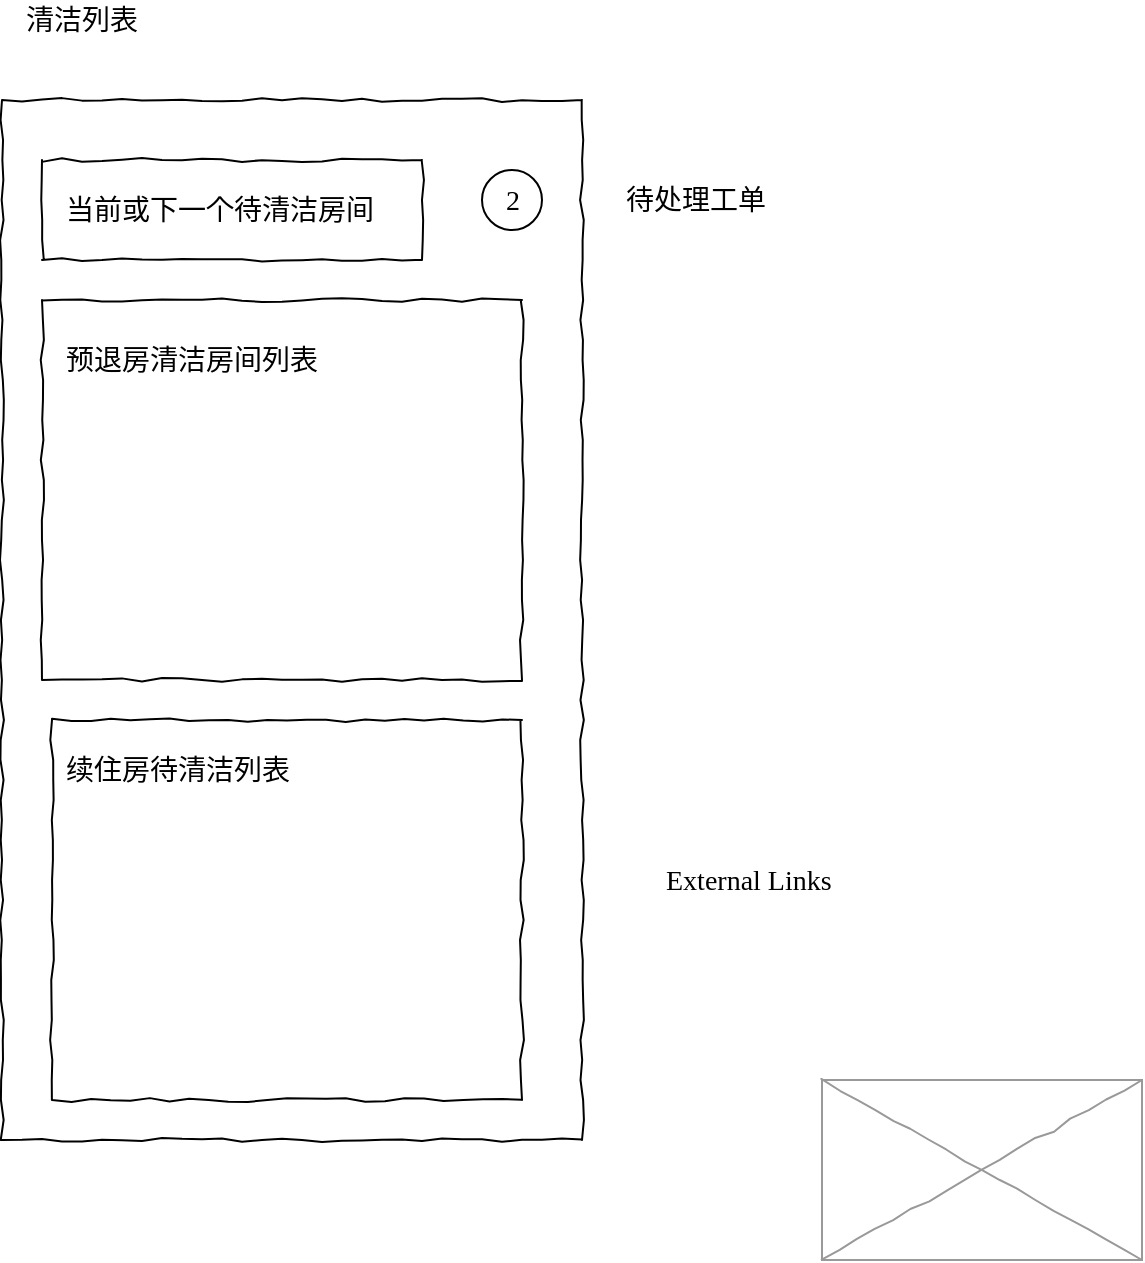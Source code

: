 <mxfile version="24.8.6">
  <diagram name="Page-1" id="03018318-947c-dd8e-b7a3-06fadd420f32">
    <mxGraphModel dx="794" dy="454" grid="1" gridSize="10" guides="1" tooltips="1" connect="1" arrows="1" fold="1" page="1" pageScale="1" pageWidth="1100" pageHeight="850" background="#ffffff" math="0" shadow="0">
      <root>
        <mxCell id="0" />
        <mxCell id="1" parent="0" />
        <mxCell id="677b7b8949515195-8" value="" style="whiteSpace=wrap;html=1;rounded=0;shadow=0;labelBackgroundColor=none;strokeWidth=1;fillColor=none;fontFamily=Verdana;fontSize=12;align=center;comic=1;" parent="1" vertex="1">
          <mxGeometry x="140" y="100" width="290" height="520" as="geometry" />
        </mxCell>
        <mxCell id="677b7b8949515195-16" value="" style="verticalLabelPosition=bottom;shadow=0;dashed=0;align=center;html=1;verticalAlign=top;strokeWidth=1;shape=mxgraph.mockup.graphics.simpleIcon;strokeColor=#999999;rounded=0;labelBackgroundColor=none;fontFamily=Verdana;fontSize=14;fontColor=#000000;comic=1;" parent="1" vertex="1">
          <mxGeometry x="550" y="590" width="160" height="90" as="geometry" />
        </mxCell>
        <mxCell id="677b7b8949515195-26" value="" style="whiteSpace=wrap;html=1;rounded=0;shadow=0;labelBackgroundColor=none;strokeWidth=1;fillColor=none;fontFamily=Verdana;fontSize=12;align=center;comic=1;" parent="1" vertex="1">
          <mxGeometry x="160" y="130" width="190" height="50" as="geometry" />
        </mxCell>
        <mxCell id="677b7b8949515195-42" value="续住房待清洁列表" style="text;html=1;points=[];align=left;verticalAlign=top;spacingTop=-4;fontSize=14;fontFamily=Verdana" parent="1" vertex="1">
          <mxGeometry x="170" y="425" width="170" height="20" as="geometry" />
        </mxCell>
        <mxCell id="IsQN9QvUP5Gz4JQWrJj--1" value="" style="whiteSpace=wrap;html=1;rounded=0;shadow=0;labelBackgroundColor=none;strokeWidth=1;fillColor=none;fontFamily=Verdana;fontSize=12;align=center;comic=1;" vertex="1" parent="1">
          <mxGeometry x="165" y="410" width="235" height="190" as="geometry" />
        </mxCell>
        <mxCell id="IsQN9QvUP5Gz4JQWrJj--2" value="" style="whiteSpace=wrap;html=1;rounded=0;shadow=0;labelBackgroundColor=none;strokeWidth=1;fillColor=none;fontFamily=Verdana;fontSize=12;align=center;comic=1;" vertex="1" parent="1">
          <mxGeometry x="160" y="200" width="240" height="190" as="geometry" />
        </mxCell>
        <mxCell id="IsQN9QvUP5Gz4JQWrJj--3" value="当前或下一个待清洁房间" style="text;html=1;points=[];align=left;verticalAlign=top;spacingTop=-4;fontSize=14;fontFamily=Verdana" vertex="1" parent="1">
          <mxGeometry x="170" y="145" width="170" height="20" as="geometry" />
        </mxCell>
        <mxCell id="IsQN9QvUP5Gz4JQWrJj--4" value="External Links" style="text;html=1;points=[];align=left;verticalAlign=top;spacingTop=-4;fontSize=14;fontFamily=Verdana" vertex="1" parent="1">
          <mxGeometry x="470" y="480" width="170" height="20" as="geometry" />
        </mxCell>
        <mxCell id="IsQN9QvUP5Gz4JQWrJj--5" value="预退房清洁房间列表" style="text;html=1;points=[];align=left;verticalAlign=top;spacingTop=-4;fontSize=14;fontFamily=Verdana" vertex="1" parent="1">
          <mxGeometry x="170" y="220" width="170" height="20" as="geometry" />
        </mxCell>
        <mxCell id="IsQN9QvUP5Gz4JQWrJj--6" value="" style="ellipse;whiteSpace=wrap;html=1;aspect=fixed;" vertex="1" parent="1">
          <mxGeometry x="380" y="135" width="30" height="30" as="geometry" />
        </mxCell>
        <mxCell id="IsQN9QvUP5Gz4JQWrJj--7" value="2" style="text;html=1;points=[];align=left;verticalAlign=top;spacingTop=-4;fontSize=14;fontFamily=Verdana" vertex="1" parent="1">
          <mxGeometry x="390" y="140" width="20" height="20" as="geometry" />
        </mxCell>
        <mxCell id="IsQN9QvUP5Gz4JQWrJj--8" value="待处理工单" style="text;html=1;points=[];align=left;verticalAlign=top;spacingTop=-4;fontSize=14;fontFamily=Verdana" vertex="1" parent="1">
          <mxGeometry x="450" y="140" width="90" height="20" as="geometry" />
        </mxCell>
        <mxCell id="IsQN9QvUP5Gz4JQWrJj--9" value="清洁列表" style="text;html=1;points=[];align=left;verticalAlign=top;spacingTop=-4;fontSize=14;fontFamily=Verdana" vertex="1" parent="1">
          <mxGeometry x="150" y="50" width="70" height="20" as="geometry" />
        </mxCell>
      </root>
    </mxGraphModel>
  </diagram>
</mxfile>
